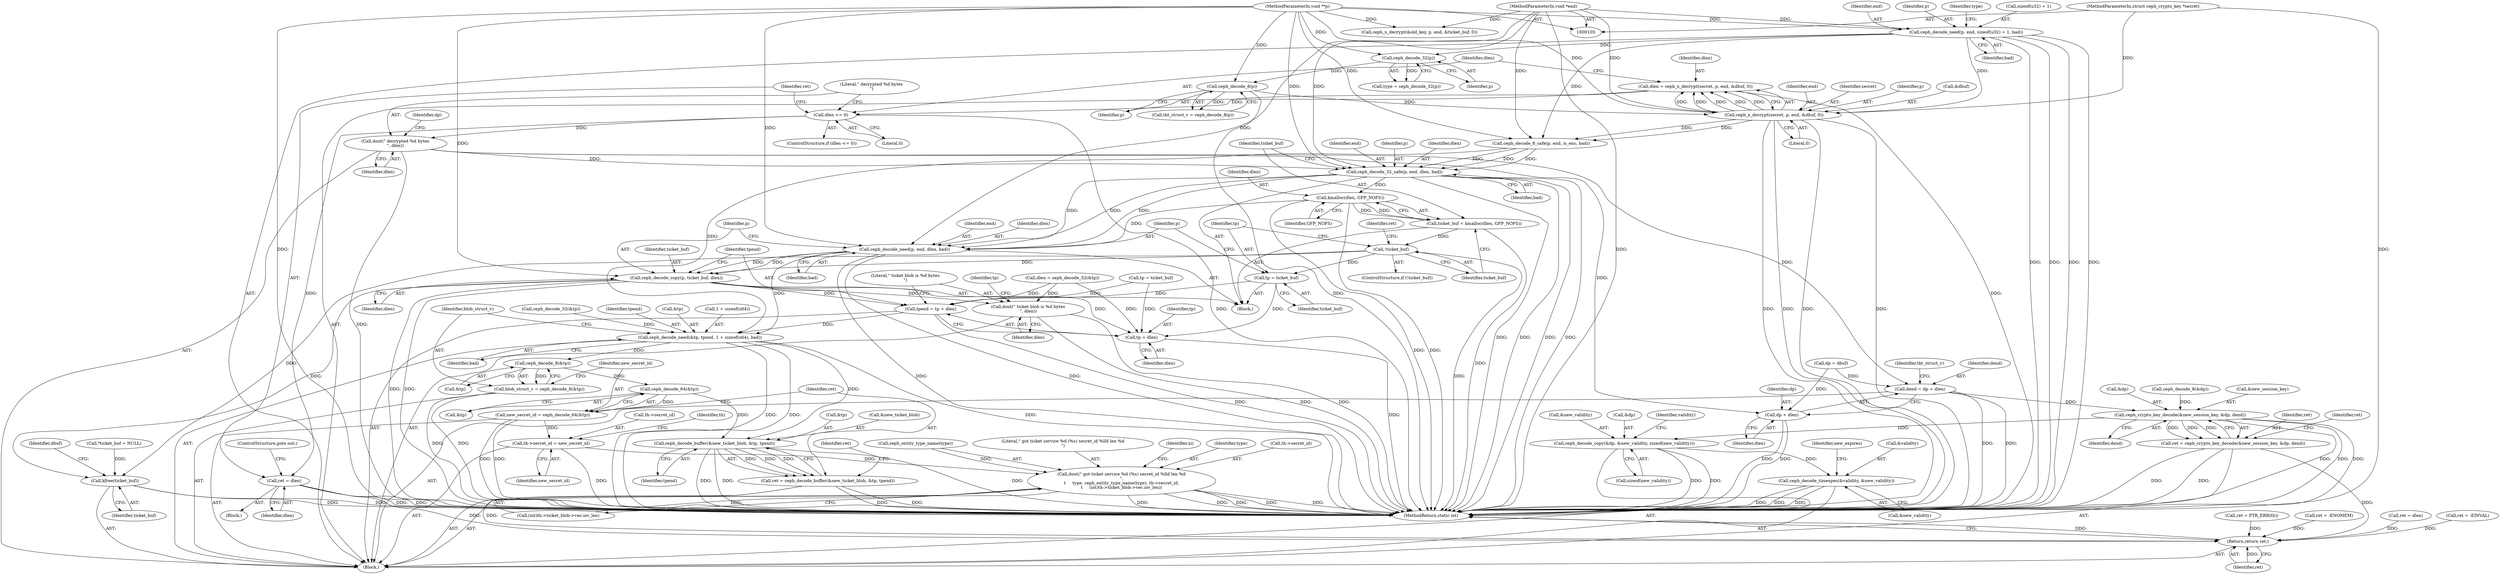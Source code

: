 digraph "0_linux_c27a3e4d667fdcad3db7b104f75659478e0c68d8_2@API" {
"1000184" [label="(Call,dlen = ceph_x_decrypt(secret, p, end, &dbuf, 0))"];
"1000186" [label="(Call,ceph_x_decrypt(secret, p, end, &dbuf, 0))"];
"1000107" [label="(MethodParameterIn,struct ceph_crypto_key *secret)"];
"1000163" [label="(Call,ceph_decode_8(p))"];
"1000154" [label="(Call,ceph_decode_32(p))"];
"1000144" [label="(Call,ceph_decode_need(p, end, sizeof(u32) + 1, bad))"];
"1000108" [label="(MethodParameterIn,void **p)"];
"1000109" [label="(MethodParameterIn,void *end)"];
"1000194" [label="(Call,dlen <= 0)"];
"1000198" [label="(Call,ret = dlen)"];
"1000455" [label="(Return,return ret;)"];
"1000202" [label="(Call,dout(\" decrypted %d bytes\n\", dlen))"];
"1000208" [label="(Call,dend = dp + dlen)"];
"1000234" [label="(Call,ceph_crypto_key_decode(&new_session_key, &dp, dend))"];
"1000232" [label="(Call,ret = ceph_crypto_key_decode(&new_session_key, &dp, dend))"];
"1000243" [label="(Call,ceph_decode_copy(&dp, &new_validity, sizeof(new_validity)))"];
"1000250" [label="(Call,ceph_decode_timespec(&validity, &new_validity))"];
"1000210" [label="(Call,dp + dlen)"];
"1000314" [label="(Call,ceph_decode_32_safe(p, end, dlen, bad))"];
"1000321" [label="(Call,kmalloc(dlen, GFP_NOFS))"];
"1000319" [label="(Call,ticket_buf = kmalloc(dlen, GFP_NOFS))"];
"1000325" [label="(Call,!ticket_buf)"];
"1000333" [label="(Call,tp = ticket_buf)"];
"1000345" [label="(Call,tpend = tp + dlen)"];
"1000353" [label="(Call,ceph_decode_need(&tp, tpend, 1 + sizeof(u64), bad))"];
"1000364" [label="(Call,ceph_decode_8(&tp))"];
"1000362" [label="(Call,blob_struct_v = ceph_decode_8(&tp))"];
"1000369" [label="(Call,ceph_decode_64(&tp))"];
"1000367" [label="(Call,new_secret_id = ceph_decode_64(&tp))"];
"1000411" [label="(Call,th->secret_id = new_secret_id)"];
"1000426" [label="(Call,dout(\" got ticket service %d (%s) secret_id %lld len %d\n\",\n\t     type, ceph_entity_type_name(type), th->secret_id,\n\t     (int)th->ticket_blob->vec.iov_len))"];
"1000374" [label="(Call,ceph_decode_buffer(&new_ticket_blob, &tp, tpend))"];
"1000372" [label="(Call,ret = ceph_decode_buffer(&new_ticket_blob, &tp, tpend))"];
"1000347" [label="(Call,tp + dlen)"];
"1000341" [label="(Call,ceph_decode_copy(p, ticket_buf, dlen))"];
"1000350" [label="(Call,dout(\" ticket blob is %d bytes\n\", dlen))"];
"1000451" [label="(Call,kfree(ticket_buf))"];
"1000336" [label="(Call,ceph_decode_need(p, end, dlen, bad))"];
"1000108" [label="(MethodParameterIn,void **p)"];
"1000365" [label="(Call,&tp)"];
"1000189" [label="(Identifier,end)"];
"1000326" [label="(Identifier,ticket_buf)"];
"1000109" [label="(MethodParameterIn,void *end)"];
"1000199" [label="(Identifier,ret)"];
"1000235" [label="(Call,&new_session_key)"];
"1000243" [label="(Call,ceph_decode_copy(&dp, &new_validity, sizeof(new_validity)))"];
"1000340" [label="(Identifier,bad)"];
"1000197" [label="(Block,)"];
"1000375" [label="(Call,&new_ticket_blob)"];
"1000451" [label="(Call,kfree(ticket_buf))"];
"1000362" [label="(Call,blob_struct_v = ceph_decode_8(&tp))"];
"1000363" [label="(Identifier,blob_struct_v)"];
"1000304" [label="(Call,tp = ticket_buf)"];
"1000187" [label="(Identifier,secret)"];
"1000345" [label="(Call,tpend = tp + dlen)"];
"1000377" [label="(Call,&tp)"];
"1000352" [label="(Identifier,dlen)"];
"1000161" [label="(Call,tkt_struct_v = ceph_decode_8(p))"];
"1000313" [label="(Block,)"];
"1000336" [label="(Call,ceph_decode_need(p, end, dlen, bad))"];
"1000415" [label="(Identifier,new_secret_id)"];
"1000154" [label="(Call,ceph_decode_32(p))"];
"1000314" [label="(Call,ceph_decode_32_safe(p, end, dlen, bad))"];
"1000309" [label="(Call,ceph_decode_32(&tp))"];
"1000153" [label="(Identifier,type)"];
"1000188" [label="(Identifier,p)"];
"1000361" [label="(Identifier,bad)"];
"1000307" [label="(Call,dlen = ceph_decode_32(&tp))"];
"1000206" [label="(Identifier,dp)"];
"1000418" [label="(Identifier,th)"];
"1000455" [label="(Return,return ret;)"];
"1000454" [label="(Identifier,dbuf)"];
"1000204" [label="(Identifier,dlen)"];
"1000179" [label="(Call,ret = PTR_ERR(th))"];
"1000232" [label="(Call,ret = ceph_crypto_key_decode(&new_session_key, &dp, dend))"];
"1000356" [label="(Identifier,tpend)"];
"1000144" [label="(Call,ceph_decode_need(p, end, sizeof(u32) + 1, bad))"];
"1000275" [label="(Call,ceph_decode_8_safe(p, end, is_enc, bad))"];
"1000212" [label="(Identifier,dlen)"];
"1000205" [label="(Call,dp = dbuf)"];
"1000354" [label="(Call,&tp)"];
"1000253" [label="(Call,&new_validity)"];
"1000256" [label="(Identifier,new_expires)"];
"1000319" [label="(Call,ticket_buf = kmalloc(dlen, GFP_NOFS))"];
"1000323" [label="(Identifier,GFP_NOFS)"];
"1000428" [label="(Identifier,type)"];
"1000346" [label="(Identifier,tpend)"];
"1000147" [label="(Call,sizeof(u32) + 1)"];
"1000322" [label="(Identifier,dlen)"];
"1000434" [label="(Call,(int)th->ticket_blob->vec.iov_len)"];
"1000370" [label="(Call,&tp)"];
"1000200" [label="(Identifier,dlen)"];
"1000349" [label="(Identifier,dlen)"];
"1000246" [label="(Call,&new_validity)"];
"1000353" [label="(Call,ceph_decode_need(&tp, tpend, 1 + sizeof(u64), bad))"];
"1000344" [label="(Identifier,dlen)"];
"1000201" [label="(ControlStructure,goto out;)"];
"1000234" [label="(Call,ceph_crypto_key_decode(&new_session_key, &dp, dend))"];
"1000209" [label="(Identifier,dend)"];
"1000329" [label="(Identifier,ret)"];
"1000351" [label="(Literal,\" ticket blob is %d bytes\n\")"];
"1000357" [label="(Call,1 + sizeof(u64))"];
"1000164" [label="(Identifier,p)"];
"1000373" [label="(Identifier,ret)"];
"1000132" [label="(Call,*ticket_buf = NULL)"];
"1000324" [label="(ControlStructure,if (!ticket_buf))"];
"1000184" [label="(Call,dlen = ceph_x_decrypt(secret, p, end, &dbuf, 0))"];
"1000463" [label="(MethodReturn,static int)"];
"1000368" [label="(Identifier,new_secret_id)"];
"1000355" [label="(Identifier,tp)"];
"1000244" [label="(Call,&dp)"];
"1000151" [label="(Identifier,bad)"];
"1000315" [label="(Identifier,p)"];
"1000237" [label="(Call,&dp)"];
"1000110" [label="(Block,)"];
"1000325" [label="(Call,!ticket_buf)"];
"1000426" [label="(Call,dout(\" got ticket service %d (%s) secret_id %lld len %d\n\",\n\t     type, ceph_entity_type_name(type), th->secret_id,\n\t     (int)th->ticket_blob->vec.iov_len))"];
"1000193" [label="(ControlStructure,if (dlen <= 0))"];
"1000328" [label="(Call,ret = -ENOMEM)"];
"1000431" [label="(Call,th->secret_id)"];
"1000300" [label="(Call,ret = dlen)"];
"1000379" [label="(Identifier,tpend)"];
"1000190" [label="(Call,&dbuf)"];
"1000411" [label="(Call,th->secret_id = new_secret_id)"];
"1000186" [label="(Call,ceph_x_decrypt(secret, p, end, &dbuf, 0))"];
"1000208" [label="(Call,dend = dp + dlen)"];
"1000342" [label="(Identifier,p)"];
"1000320" [label="(Identifier,ticket_buf)"];
"1000211" [label="(Identifier,dp)"];
"1000241" [label="(Identifier,ret)"];
"1000335" [label="(Identifier,ticket_buf)"];
"1000198" [label="(Call,ret = dlen)"];
"1000239" [label="(Identifier,dend)"];
"1000192" [label="(Literal,0)"];
"1000195" [label="(Identifier,dlen)"];
"1000210" [label="(Call,dp + dlen)"];
"1000348" [label="(Identifier,tp)"];
"1000334" [label="(Identifier,tp)"];
"1000317" [label="(Identifier,dlen)"];
"1000107" [label="(MethodParameterIn,struct ceph_crypto_key *secret)"];
"1000185" [label="(Identifier,dlen)"];
"1000214" [label="(Identifier,tkt_struct_v)"];
"1000364" [label="(Call,ceph_decode_8(&tp))"];
"1000203" [label="(Literal,\" decrypted %d bytes\n\")"];
"1000252" [label="(Identifier,validity)"];
"1000233" [label="(Identifier,ret)"];
"1000316" [label="(Identifier,end)"];
"1000155" [label="(Identifier,p)"];
"1000202" [label="(Call,dout(\" decrypted %d bytes\n\", dlen))"];
"1000248" [label="(Call,sizeof(new_validity))"];
"1000429" [label="(Call,ceph_entity_type_name(type))"];
"1000338" [label="(Identifier,end)"];
"1000146" [label="(Identifier,end)"];
"1000452" [label="(Identifier,ticket_buf)"];
"1000456" [label="(Identifier,ret)"];
"1000343" [label="(Identifier,ticket_buf)"];
"1000145" [label="(Identifier,p)"];
"1000163" [label="(Call,ceph_decode_8(p))"];
"1000347" [label="(Call,tp + dlen)"];
"1000251" [label="(Call,&validity)"];
"1000333" [label="(Call,tp = ticket_buf)"];
"1000194" [label="(Call,dlen <= 0)"];
"1000196" [label="(Literal,0)"];
"1000369" [label="(Call,ceph_decode_64(&tp))"];
"1000427" [label="(Literal,\" got ticket service %d (%s) secret_id %lld len %d\n\")"];
"1000152" [label="(Call,type = ceph_decode_32(p))"];
"1000318" [label="(Identifier,bad)"];
"1000367" [label="(Call,new_secret_id = ceph_decode_64(&tp))"];
"1000287" [label="(Call,ceph_x_decrypt(&old_key, p, end, &ticket_buf, 0))"];
"1000339" [label="(Identifier,dlen)"];
"1000350" [label="(Call,dout(\" ticket blob is %d bytes\n\", dlen))"];
"1000372" [label="(Call,ret = ceph_decode_buffer(&new_ticket_blob, &tp, tpend))"];
"1000458" [label="(Call,ret = -EINVAL)"];
"1000337" [label="(Identifier,p)"];
"1000445" [label="(Identifier,xi)"];
"1000341" [label="(Call,ceph_decode_copy(p, ticket_buf, dlen))"];
"1000321" [label="(Call,kmalloc(dlen, GFP_NOFS))"];
"1000381" [label="(Identifier,ret)"];
"1000250" [label="(Call,ceph_decode_timespec(&validity, &new_validity))"];
"1000412" [label="(Call,th->secret_id)"];
"1000215" [label="(Call,ceph_decode_8(&dp))"];
"1000374" [label="(Call,ceph_decode_buffer(&new_ticket_blob, &tp, tpend))"];
"1000184" -> "1000110"  [label="AST: "];
"1000184" -> "1000186"  [label="CFG: "];
"1000185" -> "1000184"  [label="AST: "];
"1000186" -> "1000184"  [label="AST: "];
"1000195" -> "1000184"  [label="CFG: "];
"1000184" -> "1000463"  [label="DDG: "];
"1000186" -> "1000184"  [label="DDG: "];
"1000186" -> "1000184"  [label="DDG: "];
"1000186" -> "1000184"  [label="DDG: "];
"1000186" -> "1000184"  [label="DDG: "];
"1000186" -> "1000184"  [label="DDG: "];
"1000184" -> "1000194"  [label="DDG: "];
"1000186" -> "1000192"  [label="CFG: "];
"1000187" -> "1000186"  [label="AST: "];
"1000188" -> "1000186"  [label="AST: "];
"1000189" -> "1000186"  [label="AST: "];
"1000190" -> "1000186"  [label="AST: "];
"1000192" -> "1000186"  [label="AST: "];
"1000186" -> "1000463"  [label="DDG: "];
"1000186" -> "1000463"  [label="DDG: "];
"1000186" -> "1000463"  [label="DDG: "];
"1000186" -> "1000463"  [label="DDG: "];
"1000107" -> "1000186"  [label="DDG: "];
"1000163" -> "1000186"  [label="DDG: "];
"1000108" -> "1000186"  [label="DDG: "];
"1000144" -> "1000186"  [label="DDG: "];
"1000109" -> "1000186"  [label="DDG: "];
"1000186" -> "1000275"  [label="DDG: "];
"1000186" -> "1000275"  [label="DDG: "];
"1000107" -> "1000105"  [label="AST: "];
"1000107" -> "1000463"  [label="DDG: "];
"1000163" -> "1000161"  [label="AST: "];
"1000163" -> "1000164"  [label="CFG: "];
"1000164" -> "1000163"  [label="AST: "];
"1000161" -> "1000163"  [label="CFG: "];
"1000163" -> "1000463"  [label="DDG: "];
"1000163" -> "1000161"  [label="DDG: "];
"1000154" -> "1000163"  [label="DDG: "];
"1000108" -> "1000163"  [label="DDG: "];
"1000154" -> "1000152"  [label="AST: "];
"1000154" -> "1000155"  [label="CFG: "];
"1000155" -> "1000154"  [label="AST: "];
"1000152" -> "1000154"  [label="CFG: "];
"1000154" -> "1000152"  [label="DDG: "];
"1000144" -> "1000154"  [label="DDG: "];
"1000108" -> "1000154"  [label="DDG: "];
"1000144" -> "1000110"  [label="AST: "];
"1000144" -> "1000151"  [label="CFG: "];
"1000145" -> "1000144"  [label="AST: "];
"1000146" -> "1000144"  [label="AST: "];
"1000147" -> "1000144"  [label="AST: "];
"1000151" -> "1000144"  [label="AST: "];
"1000153" -> "1000144"  [label="CFG: "];
"1000144" -> "1000463"  [label="DDG: "];
"1000144" -> "1000463"  [label="DDG: "];
"1000144" -> "1000463"  [label="DDG: "];
"1000144" -> "1000463"  [label="DDG: "];
"1000108" -> "1000144"  [label="DDG: "];
"1000109" -> "1000144"  [label="DDG: "];
"1000144" -> "1000275"  [label="DDG: "];
"1000108" -> "1000105"  [label="AST: "];
"1000108" -> "1000463"  [label="DDG: "];
"1000108" -> "1000275"  [label="DDG: "];
"1000108" -> "1000287"  [label="DDG: "];
"1000108" -> "1000314"  [label="DDG: "];
"1000108" -> "1000336"  [label="DDG: "];
"1000108" -> "1000341"  [label="DDG: "];
"1000109" -> "1000105"  [label="AST: "];
"1000109" -> "1000463"  [label="DDG: "];
"1000109" -> "1000275"  [label="DDG: "];
"1000109" -> "1000287"  [label="DDG: "];
"1000109" -> "1000314"  [label="DDG: "];
"1000109" -> "1000336"  [label="DDG: "];
"1000194" -> "1000193"  [label="AST: "];
"1000194" -> "1000196"  [label="CFG: "];
"1000195" -> "1000194"  [label="AST: "];
"1000196" -> "1000194"  [label="AST: "];
"1000199" -> "1000194"  [label="CFG: "];
"1000203" -> "1000194"  [label="CFG: "];
"1000194" -> "1000463"  [label="DDG: "];
"1000194" -> "1000198"  [label="DDG: "];
"1000194" -> "1000202"  [label="DDG: "];
"1000198" -> "1000197"  [label="AST: "];
"1000198" -> "1000200"  [label="CFG: "];
"1000199" -> "1000198"  [label="AST: "];
"1000200" -> "1000198"  [label="AST: "];
"1000201" -> "1000198"  [label="CFG: "];
"1000198" -> "1000463"  [label="DDG: "];
"1000198" -> "1000463"  [label="DDG: "];
"1000198" -> "1000455"  [label="DDG: "];
"1000455" -> "1000110"  [label="AST: "];
"1000455" -> "1000456"  [label="CFG: "];
"1000456" -> "1000455"  [label="AST: "];
"1000463" -> "1000455"  [label="CFG: "];
"1000455" -> "1000463"  [label="DDG: "];
"1000456" -> "1000455"  [label="DDG: "];
"1000458" -> "1000455"  [label="DDG: "];
"1000232" -> "1000455"  [label="DDG: "];
"1000300" -> "1000455"  [label="DDG: "];
"1000179" -> "1000455"  [label="DDG: "];
"1000372" -> "1000455"  [label="DDG: "];
"1000328" -> "1000455"  [label="DDG: "];
"1000202" -> "1000110"  [label="AST: "];
"1000202" -> "1000204"  [label="CFG: "];
"1000203" -> "1000202"  [label="AST: "];
"1000204" -> "1000202"  [label="AST: "];
"1000206" -> "1000202"  [label="CFG: "];
"1000202" -> "1000463"  [label="DDG: "];
"1000202" -> "1000208"  [label="DDG: "];
"1000202" -> "1000210"  [label="DDG: "];
"1000202" -> "1000314"  [label="DDG: "];
"1000208" -> "1000110"  [label="AST: "];
"1000208" -> "1000210"  [label="CFG: "];
"1000209" -> "1000208"  [label="AST: "];
"1000210" -> "1000208"  [label="AST: "];
"1000214" -> "1000208"  [label="CFG: "];
"1000208" -> "1000463"  [label="DDG: "];
"1000208" -> "1000463"  [label="DDG: "];
"1000205" -> "1000208"  [label="DDG: "];
"1000208" -> "1000234"  [label="DDG: "];
"1000234" -> "1000232"  [label="AST: "];
"1000234" -> "1000239"  [label="CFG: "];
"1000235" -> "1000234"  [label="AST: "];
"1000237" -> "1000234"  [label="AST: "];
"1000239" -> "1000234"  [label="AST: "];
"1000232" -> "1000234"  [label="CFG: "];
"1000234" -> "1000463"  [label="DDG: "];
"1000234" -> "1000463"  [label="DDG: "];
"1000234" -> "1000463"  [label="DDG: "];
"1000234" -> "1000232"  [label="DDG: "];
"1000234" -> "1000232"  [label="DDG: "];
"1000234" -> "1000232"  [label="DDG: "];
"1000215" -> "1000234"  [label="DDG: "];
"1000234" -> "1000243"  [label="DDG: "];
"1000232" -> "1000110"  [label="AST: "];
"1000233" -> "1000232"  [label="AST: "];
"1000241" -> "1000232"  [label="CFG: "];
"1000232" -> "1000463"  [label="DDG: "];
"1000232" -> "1000463"  [label="DDG: "];
"1000243" -> "1000110"  [label="AST: "];
"1000243" -> "1000248"  [label="CFG: "];
"1000244" -> "1000243"  [label="AST: "];
"1000246" -> "1000243"  [label="AST: "];
"1000248" -> "1000243"  [label="AST: "];
"1000252" -> "1000243"  [label="CFG: "];
"1000243" -> "1000463"  [label="DDG: "];
"1000243" -> "1000463"  [label="DDG: "];
"1000243" -> "1000250"  [label="DDG: "];
"1000250" -> "1000110"  [label="AST: "];
"1000250" -> "1000253"  [label="CFG: "];
"1000251" -> "1000250"  [label="AST: "];
"1000253" -> "1000250"  [label="AST: "];
"1000256" -> "1000250"  [label="CFG: "];
"1000250" -> "1000463"  [label="DDG: "];
"1000250" -> "1000463"  [label="DDG: "];
"1000250" -> "1000463"  [label="DDG: "];
"1000210" -> "1000212"  [label="CFG: "];
"1000211" -> "1000210"  [label="AST: "];
"1000212" -> "1000210"  [label="AST: "];
"1000210" -> "1000463"  [label="DDG: "];
"1000210" -> "1000463"  [label="DDG: "];
"1000205" -> "1000210"  [label="DDG: "];
"1000314" -> "1000313"  [label="AST: "];
"1000314" -> "1000318"  [label="CFG: "];
"1000315" -> "1000314"  [label="AST: "];
"1000316" -> "1000314"  [label="AST: "];
"1000317" -> "1000314"  [label="AST: "];
"1000318" -> "1000314"  [label="AST: "];
"1000320" -> "1000314"  [label="CFG: "];
"1000314" -> "1000463"  [label="DDG: "];
"1000314" -> "1000463"  [label="DDG: "];
"1000314" -> "1000463"  [label="DDG: "];
"1000314" -> "1000463"  [label="DDG: "];
"1000275" -> "1000314"  [label="DDG: "];
"1000275" -> "1000314"  [label="DDG: "];
"1000275" -> "1000314"  [label="DDG: "];
"1000314" -> "1000321"  [label="DDG: "];
"1000314" -> "1000336"  [label="DDG: "];
"1000314" -> "1000336"  [label="DDG: "];
"1000314" -> "1000336"  [label="DDG: "];
"1000321" -> "1000319"  [label="AST: "];
"1000321" -> "1000323"  [label="CFG: "];
"1000322" -> "1000321"  [label="AST: "];
"1000323" -> "1000321"  [label="AST: "];
"1000319" -> "1000321"  [label="CFG: "];
"1000321" -> "1000463"  [label="DDG: "];
"1000321" -> "1000463"  [label="DDG: "];
"1000321" -> "1000319"  [label="DDG: "];
"1000321" -> "1000319"  [label="DDG: "];
"1000321" -> "1000336"  [label="DDG: "];
"1000319" -> "1000313"  [label="AST: "];
"1000320" -> "1000319"  [label="AST: "];
"1000326" -> "1000319"  [label="CFG: "];
"1000319" -> "1000463"  [label="DDG: "];
"1000319" -> "1000325"  [label="DDG: "];
"1000325" -> "1000324"  [label="AST: "];
"1000325" -> "1000326"  [label="CFG: "];
"1000326" -> "1000325"  [label="AST: "];
"1000329" -> "1000325"  [label="CFG: "];
"1000334" -> "1000325"  [label="CFG: "];
"1000325" -> "1000463"  [label="DDG: "];
"1000325" -> "1000333"  [label="DDG: "];
"1000325" -> "1000341"  [label="DDG: "];
"1000325" -> "1000451"  [label="DDG: "];
"1000333" -> "1000313"  [label="AST: "];
"1000333" -> "1000335"  [label="CFG: "];
"1000334" -> "1000333"  [label="AST: "];
"1000335" -> "1000333"  [label="AST: "];
"1000337" -> "1000333"  [label="CFG: "];
"1000333" -> "1000345"  [label="DDG: "];
"1000333" -> "1000347"  [label="DDG: "];
"1000345" -> "1000110"  [label="AST: "];
"1000345" -> "1000347"  [label="CFG: "];
"1000346" -> "1000345"  [label="AST: "];
"1000347" -> "1000345"  [label="AST: "];
"1000351" -> "1000345"  [label="CFG: "];
"1000345" -> "1000463"  [label="DDG: "];
"1000304" -> "1000345"  [label="DDG: "];
"1000341" -> "1000345"  [label="DDG: "];
"1000307" -> "1000345"  [label="DDG: "];
"1000345" -> "1000353"  [label="DDG: "];
"1000353" -> "1000110"  [label="AST: "];
"1000353" -> "1000361"  [label="CFG: "];
"1000354" -> "1000353"  [label="AST: "];
"1000356" -> "1000353"  [label="AST: "];
"1000357" -> "1000353"  [label="AST: "];
"1000361" -> "1000353"  [label="AST: "];
"1000363" -> "1000353"  [label="CFG: "];
"1000353" -> "1000463"  [label="DDG: "];
"1000353" -> "1000463"  [label="DDG: "];
"1000353" -> "1000463"  [label="DDG: "];
"1000309" -> "1000353"  [label="DDG: "];
"1000336" -> "1000353"  [label="DDG: "];
"1000275" -> "1000353"  [label="DDG: "];
"1000353" -> "1000364"  [label="DDG: "];
"1000353" -> "1000374"  [label="DDG: "];
"1000364" -> "1000362"  [label="AST: "];
"1000364" -> "1000365"  [label="CFG: "];
"1000365" -> "1000364"  [label="AST: "];
"1000362" -> "1000364"  [label="CFG: "];
"1000364" -> "1000362"  [label="DDG: "];
"1000364" -> "1000369"  [label="DDG: "];
"1000362" -> "1000110"  [label="AST: "];
"1000363" -> "1000362"  [label="AST: "];
"1000368" -> "1000362"  [label="CFG: "];
"1000362" -> "1000463"  [label="DDG: "];
"1000362" -> "1000463"  [label="DDG: "];
"1000369" -> "1000367"  [label="AST: "];
"1000369" -> "1000370"  [label="CFG: "];
"1000370" -> "1000369"  [label="AST: "];
"1000367" -> "1000369"  [label="CFG: "];
"1000369" -> "1000367"  [label="DDG: "];
"1000369" -> "1000374"  [label="DDG: "];
"1000367" -> "1000110"  [label="AST: "];
"1000368" -> "1000367"  [label="AST: "];
"1000373" -> "1000367"  [label="CFG: "];
"1000367" -> "1000463"  [label="DDG: "];
"1000367" -> "1000463"  [label="DDG: "];
"1000367" -> "1000411"  [label="DDG: "];
"1000411" -> "1000110"  [label="AST: "];
"1000411" -> "1000415"  [label="CFG: "];
"1000412" -> "1000411"  [label="AST: "];
"1000415" -> "1000411"  [label="AST: "];
"1000418" -> "1000411"  [label="CFG: "];
"1000411" -> "1000463"  [label="DDG: "];
"1000411" -> "1000426"  [label="DDG: "];
"1000426" -> "1000110"  [label="AST: "];
"1000426" -> "1000434"  [label="CFG: "];
"1000427" -> "1000426"  [label="AST: "];
"1000428" -> "1000426"  [label="AST: "];
"1000429" -> "1000426"  [label="AST: "];
"1000431" -> "1000426"  [label="AST: "];
"1000434" -> "1000426"  [label="AST: "];
"1000445" -> "1000426"  [label="CFG: "];
"1000426" -> "1000463"  [label="DDG: "];
"1000426" -> "1000463"  [label="DDG: "];
"1000426" -> "1000463"  [label="DDG: "];
"1000426" -> "1000463"  [label="DDG: "];
"1000426" -> "1000463"  [label="DDG: "];
"1000429" -> "1000426"  [label="DDG: "];
"1000434" -> "1000426"  [label="DDG: "];
"1000374" -> "1000372"  [label="AST: "];
"1000374" -> "1000379"  [label="CFG: "];
"1000375" -> "1000374"  [label="AST: "];
"1000377" -> "1000374"  [label="AST: "];
"1000379" -> "1000374"  [label="AST: "];
"1000372" -> "1000374"  [label="CFG: "];
"1000374" -> "1000463"  [label="DDG: "];
"1000374" -> "1000463"  [label="DDG: "];
"1000374" -> "1000463"  [label="DDG: "];
"1000374" -> "1000372"  [label="DDG: "];
"1000374" -> "1000372"  [label="DDG: "];
"1000374" -> "1000372"  [label="DDG: "];
"1000372" -> "1000110"  [label="AST: "];
"1000373" -> "1000372"  [label="AST: "];
"1000381" -> "1000372"  [label="CFG: "];
"1000372" -> "1000463"  [label="DDG: "];
"1000372" -> "1000463"  [label="DDG: "];
"1000347" -> "1000349"  [label="CFG: "];
"1000348" -> "1000347"  [label="AST: "];
"1000349" -> "1000347"  [label="AST: "];
"1000347" -> "1000463"  [label="DDG: "];
"1000304" -> "1000347"  [label="DDG: "];
"1000341" -> "1000347"  [label="DDG: "];
"1000307" -> "1000347"  [label="DDG: "];
"1000341" -> "1000313"  [label="AST: "];
"1000341" -> "1000344"  [label="CFG: "];
"1000342" -> "1000341"  [label="AST: "];
"1000343" -> "1000341"  [label="AST: "];
"1000344" -> "1000341"  [label="AST: "];
"1000346" -> "1000341"  [label="CFG: "];
"1000341" -> "1000463"  [label="DDG: "];
"1000341" -> "1000463"  [label="DDG: "];
"1000336" -> "1000341"  [label="DDG: "];
"1000336" -> "1000341"  [label="DDG: "];
"1000341" -> "1000350"  [label="DDG: "];
"1000341" -> "1000451"  [label="DDG: "];
"1000350" -> "1000110"  [label="AST: "];
"1000350" -> "1000352"  [label="CFG: "];
"1000351" -> "1000350"  [label="AST: "];
"1000352" -> "1000350"  [label="AST: "];
"1000355" -> "1000350"  [label="CFG: "];
"1000350" -> "1000463"  [label="DDG: "];
"1000350" -> "1000463"  [label="DDG: "];
"1000307" -> "1000350"  [label="DDG: "];
"1000451" -> "1000110"  [label="AST: "];
"1000451" -> "1000452"  [label="CFG: "];
"1000452" -> "1000451"  [label="AST: "];
"1000454" -> "1000451"  [label="CFG: "];
"1000451" -> "1000463"  [label="DDG: "];
"1000451" -> "1000463"  [label="DDG: "];
"1000132" -> "1000451"  [label="DDG: "];
"1000336" -> "1000313"  [label="AST: "];
"1000336" -> "1000340"  [label="CFG: "];
"1000337" -> "1000336"  [label="AST: "];
"1000338" -> "1000336"  [label="AST: "];
"1000339" -> "1000336"  [label="AST: "];
"1000340" -> "1000336"  [label="AST: "];
"1000342" -> "1000336"  [label="CFG: "];
"1000336" -> "1000463"  [label="DDG: "];
"1000336" -> "1000463"  [label="DDG: "];
}
